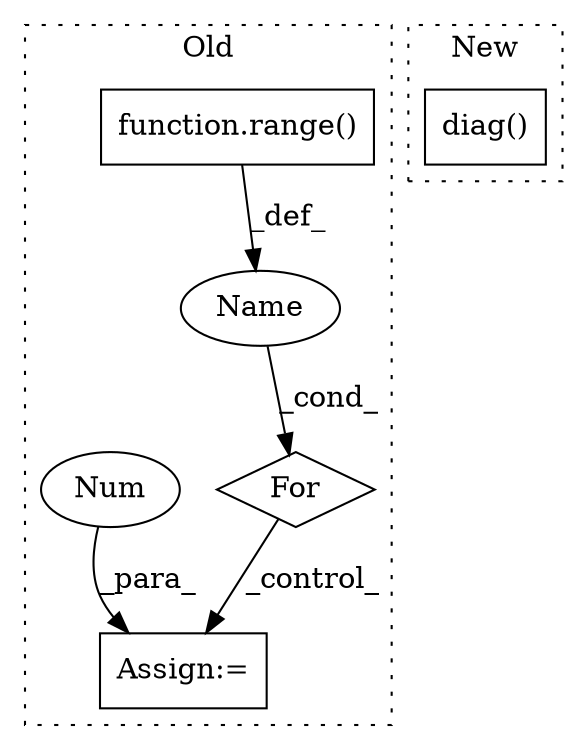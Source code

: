 digraph G {
subgraph cluster0 {
1 [label="For" a="107" s="4325,4366" l="4,14" shape="diamond"];
3 [label="function.range()" a="75" s="4338,4365" l="6,1" shape="box"];
4 [label="Name" a="87" s="4329" l="5" shape="ellipse"];
5 [label="Assign:=" a="68" s="4411" l="3" shape="box"];
6 [label="Num" a="76" s="4414" l="3" shape="ellipse"];
label = "Old";
style="dotted";
}
subgraph cluster1 {
2 [label="diag()" a="75" s="3815,3833" l="17,1" shape="box"];
label = "New";
style="dotted";
}
1 -> 5 [label="_control_"];
3 -> 4 [label="_def_"];
4 -> 1 [label="_cond_"];
6 -> 5 [label="_para_"];
}